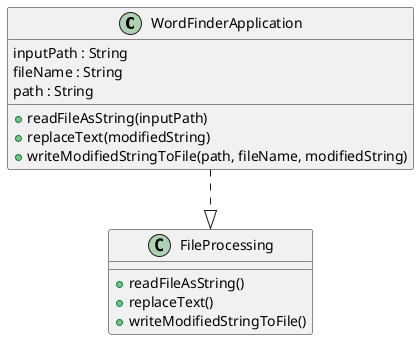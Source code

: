 @startuml

class WordFinderApplication{
    inputPath : String
    fileName : String
    path : String

    + readFileAsString(inputPath)
    + replaceText(modifiedString)
    + writeModifiedStringToFile(path, fileName, modifiedString)

}

WordFinderApplication ..|> FileProcessing

class FileProcessing{
    + readFileAsString()
    + replaceText()
    + writeModifiedStringToFile()
}

@enduml